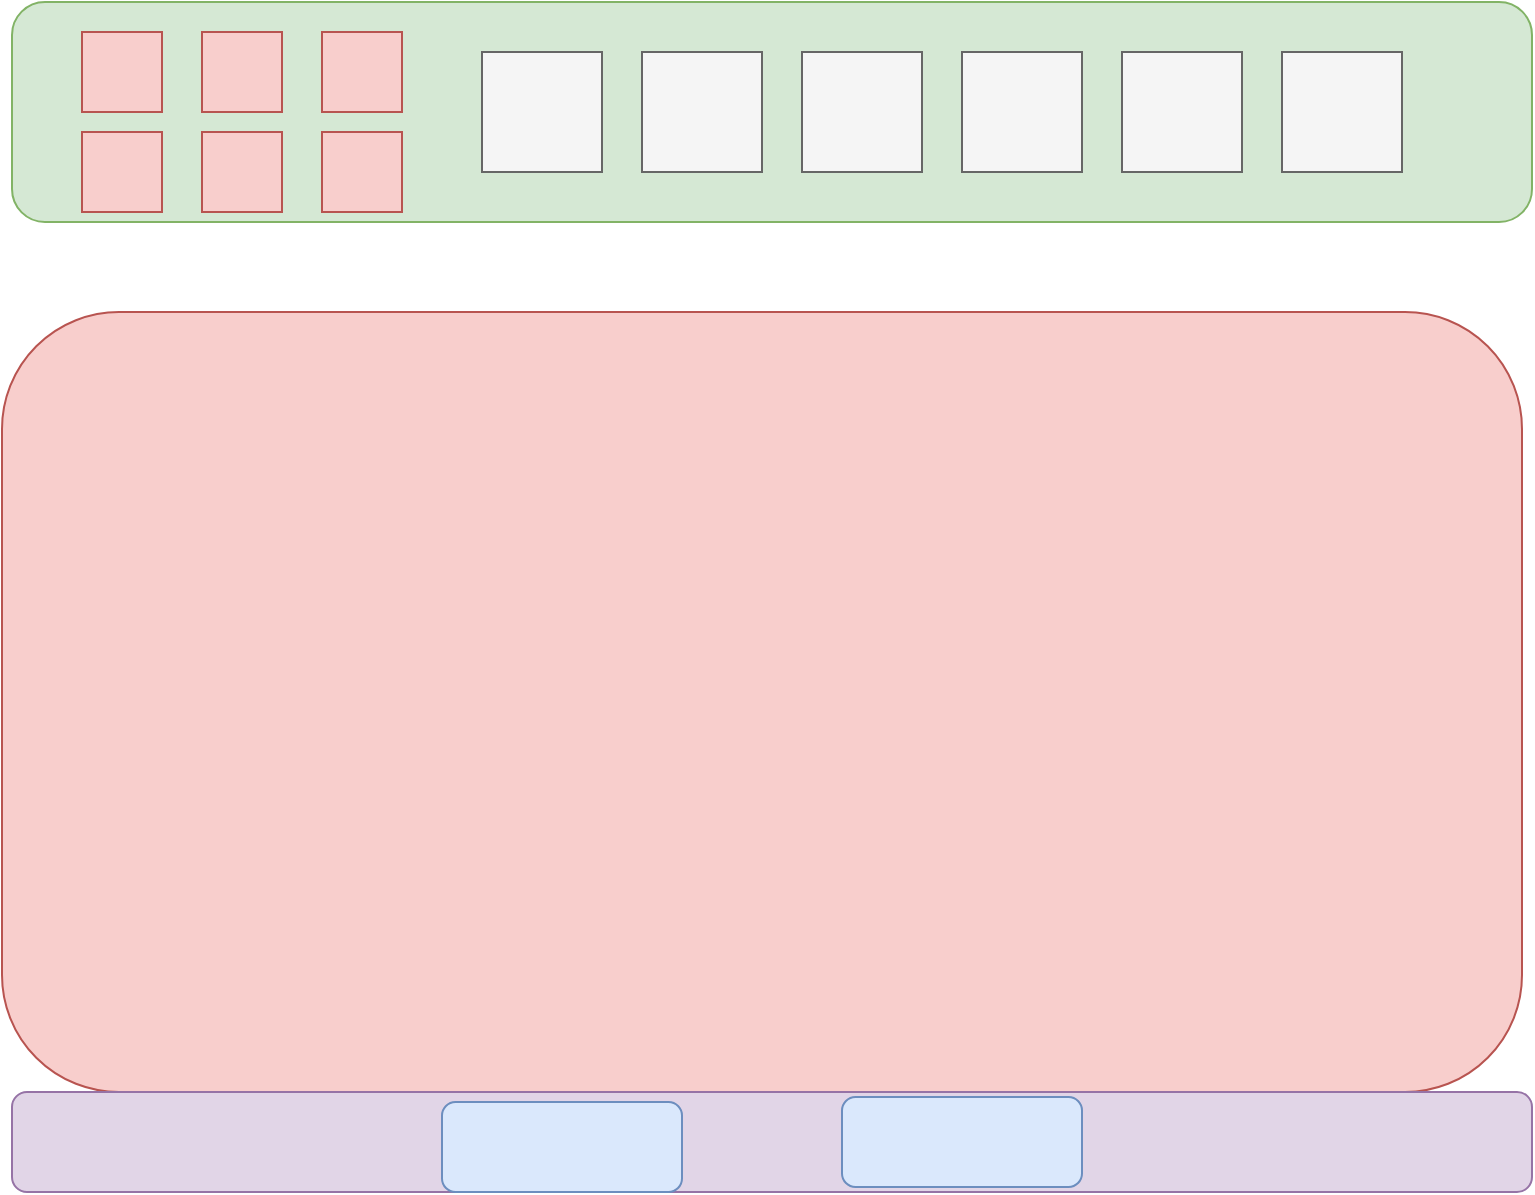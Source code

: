 <mxfile version="14.4.3" type="github">
  <diagram id="emf1cXpHoeCrfZ5avYqK" name="Page-1">
    <mxGraphModel dx="870" dy="595" grid="1" gridSize="10" guides="1" tooltips="1" connect="1" arrows="1" fold="1" page="1" pageScale="1" pageWidth="850" pageHeight="1100" math="0" shadow="0">
      <root>
        <mxCell id="0" />
        <mxCell id="1" parent="0" />
        <mxCell id="79b7ScUfphqhznqIADUB-1" value="" style="rounded=1;whiteSpace=wrap;html=1;fillColor=#f8cecc;strokeColor=#b85450;" parent="1" vertex="1">
          <mxGeometry x="40" y="160" width="760" height="390" as="geometry" />
        </mxCell>
        <mxCell id="79b7ScUfphqhznqIADUB-5" value="" style="rounded=1;whiteSpace=wrap;html=1;direction=west;fillColor=#d5e8d4;strokeColor=#82b366;" parent="1" vertex="1">
          <mxGeometry x="45" y="5" width="760" height="110" as="geometry" />
        </mxCell>
        <mxCell id="79b7ScUfphqhznqIADUB-10" value="" style="whiteSpace=wrap;html=1;aspect=fixed;fillColor=#f8cecc;strokeColor=#b85450;" parent="1" vertex="1">
          <mxGeometry x="80" y="20" width="40" height="40" as="geometry" />
        </mxCell>
        <mxCell id="79b7ScUfphqhznqIADUB-11" value="" style="whiteSpace=wrap;html=1;aspect=fixed;fillColor=#f8cecc;strokeColor=#b85450;" parent="1" vertex="1">
          <mxGeometry x="80" y="70" width="40" height="40" as="geometry" />
        </mxCell>
        <mxCell id="79b7ScUfphqhznqIADUB-12" value="" style="whiteSpace=wrap;html=1;aspect=fixed;fillColor=#f8cecc;strokeColor=#b85450;" parent="1" vertex="1">
          <mxGeometry x="140" y="20" width="40" height="40" as="geometry" />
        </mxCell>
        <mxCell id="79b7ScUfphqhznqIADUB-13" value="" style="whiteSpace=wrap;html=1;aspect=fixed;fillColor=#f8cecc;strokeColor=#b85450;" parent="1" vertex="1">
          <mxGeometry x="140" y="70" width="40" height="40" as="geometry" />
        </mxCell>
        <mxCell id="79b7ScUfphqhznqIADUB-14" value="" style="whiteSpace=wrap;html=1;aspect=fixed;fillColor=#f5f5f5;strokeColor=#666666;fontColor=#333333;" parent="1" vertex="1">
          <mxGeometry x="360" y="30" width="60" height="60" as="geometry" />
        </mxCell>
        <mxCell id="79b7ScUfphqhznqIADUB-15" value="" style="whiteSpace=wrap;html=1;aspect=fixed;fillColor=#f5f5f5;strokeColor=#666666;fontColor=#333333;" parent="1" vertex="1">
          <mxGeometry x="440" y="30" width="60" height="60" as="geometry" />
        </mxCell>
        <mxCell id="79b7ScUfphqhznqIADUB-16" value="" style="whiteSpace=wrap;html=1;aspect=fixed;fillColor=#f5f5f5;strokeColor=#666666;fontColor=#333333;" parent="1" vertex="1">
          <mxGeometry x="520" y="30" width="60" height="60" as="geometry" />
        </mxCell>
        <mxCell id="79b7ScUfphqhznqIADUB-17" value="" style="whiteSpace=wrap;html=1;aspect=fixed;fillColor=#f5f5f5;strokeColor=#666666;fontColor=#333333;" parent="1" vertex="1">
          <mxGeometry x="600" y="30" width="60" height="60" as="geometry" />
        </mxCell>
        <mxCell id="79b7ScUfphqhznqIADUB-18" value="" style="whiteSpace=wrap;html=1;aspect=fixed;fillColor=#f5f5f5;strokeColor=#666666;fontColor=#333333;" parent="1" vertex="1">
          <mxGeometry x="680" y="30" width="60" height="60" as="geometry" />
        </mxCell>
        <mxCell id="79b7ScUfphqhznqIADUB-19" value="" style="whiteSpace=wrap;html=1;aspect=fixed;fillColor=#f8cecc;strokeColor=#b85450;" parent="1" vertex="1">
          <mxGeometry x="200" y="20" width="40" height="40" as="geometry" />
        </mxCell>
        <mxCell id="79b7ScUfphqhznqIADUB-20" value="" style="whiteSpace=wrap;html=1;aspect=fixed;fillColor=#f8cecc;strokeColor=#b85450;" parent="1" vertex="1">
          <mxGeometry x="200" y="70" width="40" height="40" as="geometry" />
        </mxCell>
        <mxCell id="79b7ScUfphqhznqIADUB-21" value="" style="whiteSpace=wrap;html=1;aspect=fixed;fillColor=#f5f5f5;strokeColor=#666666;fontColor=#333333;" parent="1" vertex="1">
          <mxGeometry x="280" y="30" width="60" height="60" as="geometry" />
        </mxCell>
        <mxCell id="1Ocoa7n0yy-bKnrRAKoY-1" value="" style="rounded=1;whiteSpace=wrap;html=1;fillColor=#e1d5e7;strokeColor=#9673a6;" vertex="1" parent="1">
          <mxGeometry x="45" y="550" width="760" height="50" as="geometry" />
        </mxCell>
        <mxCell id="1Ocoa7n0yy-bKnrRAKoY-2" style="edgeStyle=orthogonalEdgeStyle;rounded=0;orthogonalLoop=1;jettySize=auto;html=1;exitX=0.5;exitY=1;exitDx=0;exitDy=0;" edge="1" parent="1" source="79b7ScUfphqhznqIADUB-1" target="79b7ScUfphqhznqIADUB-1">
          <mxGeometry relative="1" as="geometry" />
        </mxCell>
        <mxCell id="1Ocoa7n0yy-bKnrRAKoY-4" value="" style="rounded=1;whiteSpace=wrap;html=1;fillColor=#dae8fc;strokeColor=#6c8ebf;" vertex="1" parent="1">
          <mxGeometry x="260" y="555" width="120" height="45" as="geometry" />
        </mxCell>
        <mxCell id="1Ocoa7n0yy-bKnrRAKoY-5" value="" style="rounded=1;whiteSpace=wrap;html=1;fillColor=#dae8fc;strokeColor=#6c8ebf;" vertex="1" parent="1">
          <mxGeometry x="460" y="552.5" width="120" height="45" as="geometry" />
        </mxCell>
      </root>
    </mxGraphModel>
  </diagram>
</mxfile>
